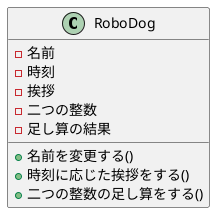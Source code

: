 @startuml クラス図

class RoboDog {
 -名前
 -時刻
 -挨拶
 -二つの整数
 -足し算の結果
 +名前を変更する()
 +時刻に応じた挨拶をする()
 +二つの整数の足し算をする()
}

@enduml